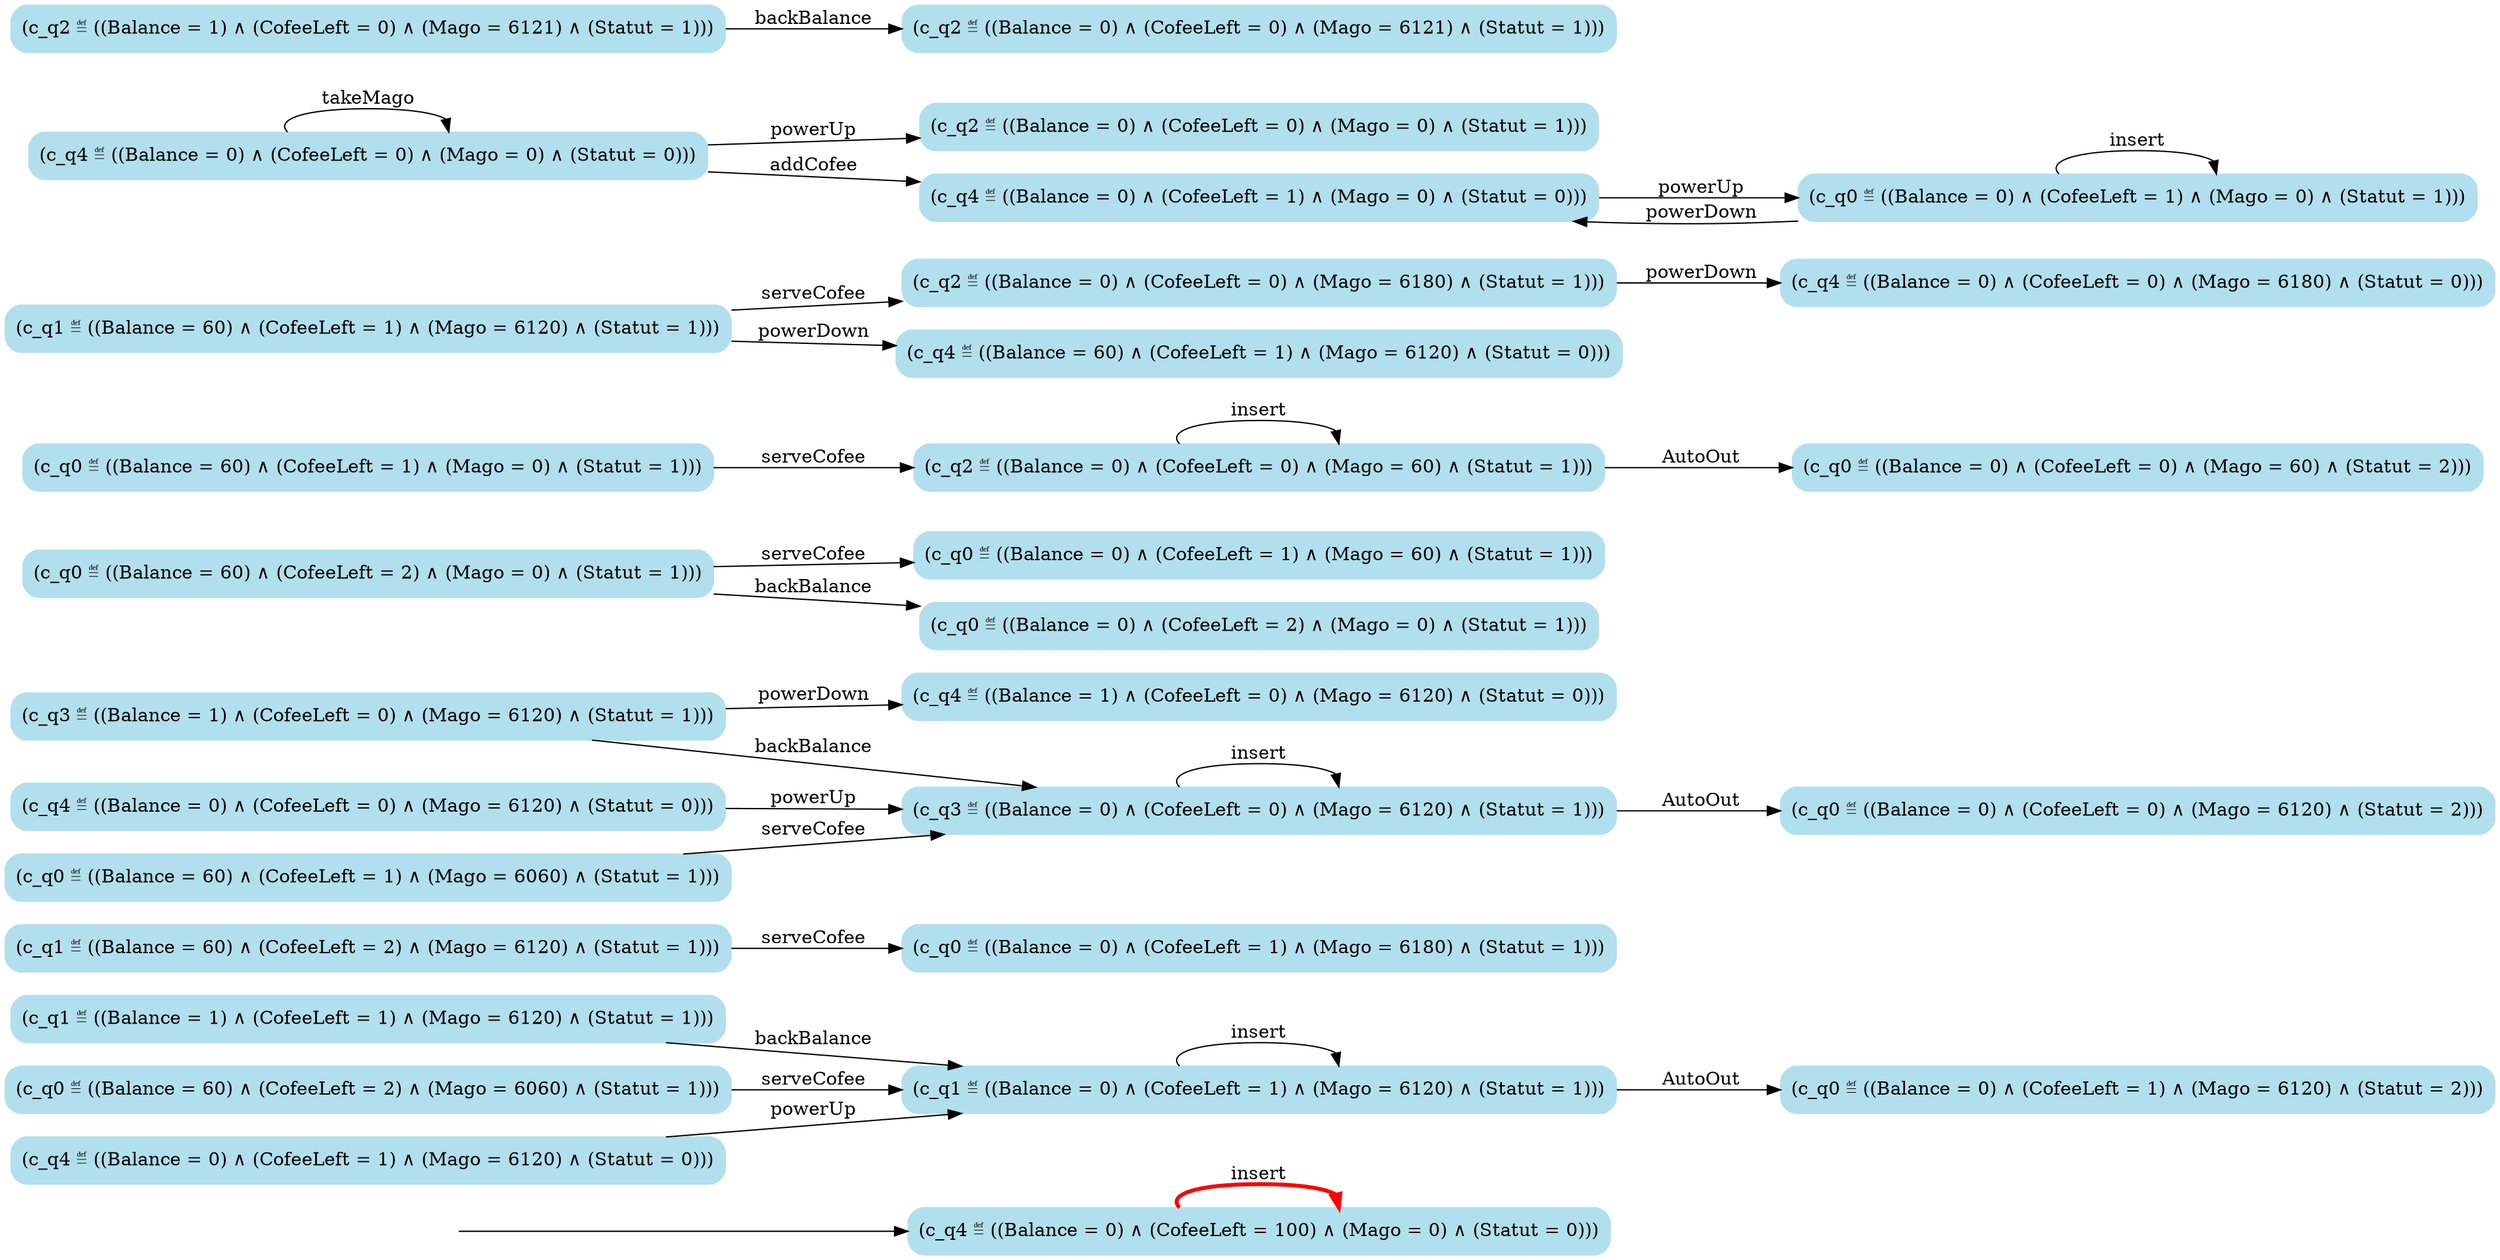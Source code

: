 digraph G {

	rankdir = LR;

	start_c_q4_1[style=invisible];

	node[shape=box, style="rounded, filled", color=lightblue2];

	c_q1_32[label="(c_q1 ≝ ((Balance = 0) ∧ (CofeeLeft = 1) ∧ (Mago = 6120) ∧ (Statut = 1)))"];
	c_q0_35[label="(c_q0 ≝ ((Balance = 0) ∧ (CofeeLeft = 1) ∧ (Mago = 6180) ∧ (Statut = 1)))"];
	c_q3_54[label="(c_q3 ≝ ((Balance = 1) ∧ (CofeeLeft = 0) ∧ (Mago = 6120) ∧ (Statut = 1)))"];
	c_q0_17[label="(c_q0 ≝ ((Balance = 0) ∧ (CofeeLeft = 1) ∧ (Mago = 60) ∧ (Statut = 1)))"];
	c_q4_12[label="(c_q4 ≝ ((Balance = 0) ∧ (CofeeLeft = 0) ∧ (Mago = 6120) ∧ (Statut = 0)))"];
	c_q0_45[label="(c_q0 ≝ ((Balance = 0) ∧ (CofeeLeft = 0) ∧ (Mago = 60) ∧ (Statut = 2)))"];
	c_q4_1[label="(c_q4 ≝ ((Balance = 0) ∧ (CofeeLeft = 100) ∧ (Mago = 0) ∧ (Statut = 0)))"];
	c_q0_24[label="(c_q0 ≝ ((Balance = 60) ∧ (CofeeLeft = 1) ∧ (Mago = 6060) ∧ (Statut = 1)))"];
	c_q1_30[label="(c_q1 ≝ ((Balance = 1) ∧ (CofeeLeft = 1) ∧ (Mago = 6120) ∧ (Statut = 1)))"];
	c_q2_46[label="(c_q2 ≝ ((Balance = 0) ∧ (CofeeLeft = 0) ∧ (Mago = 6180) ∧ (Statut = 1)))"];
	c_q0_18[label="(c_q0 ≝ ((Balance = 60) ∧ (CofeeLeft = 2) ∧ (Mago = 0) ∧ (Statut = 1)))"];
	c_q0_20[label="(c_q0 ≝ ((Balance = 60) ∧ (CofeeLeft = 2) ∧ (Mago = 6060) ∧ (Statut = 1)))"];
	c_q4_55[label="(c_q4 ≝ ((Balance = 1) ∧ (CofeeLeft = 0) ∧ (Mago = 6120) ∧ (Statut = 0)))"];
	c_q1_38[label="(c_q1 ≝ ((Balance = 60) ∧ (CofeeLeft = 1) ∧ (Mago = 6120) ∧ (Statut = 1)))"];
	c_q0_53[label="(c_q0 ≝ ((Balance = 0) ∧ (CofeeLeft = 0) ∧ (Mago = 6120) ∧ (Statut = 2)))"];
	c_q4_10[label="(c_q4 ≝ ((Balance = 0) ∧ (CofeeLeft = 0) ∧ (Mago = 0) ∧ (Statut = 0)))"];
	c_q2_11[label="(c_q2 ≝ ((Balance = 0) ∧ (CofeeLeft = 0) ∧ (Mago = 0) ∧ (Statut = 1)))"];
	c_q1_34[label="(c_q1 ≝ ((Balance = 60) ∧ (CofeeLeft = 2) ∧ (Mago = 6120) ∧ (Statut = 1)))"];
	c_q0_19[label="(c_q0 ≝ ((Balance = 0) ∧ (CofeeLeft = 2) ∧ (Mago = 0) ∧ (Statut = 1)))"];
	c_q0_22[label="(c_q0 ≝ ((Balance = 60) ∧ (CofeeLeft = 1) ∧ (Mago = 0) ∧ (Statut = 1)))"];
	c_q2_44[label="(c_q2 ≝ ((Balance = 0) ∧ (CofeeLeft = 0) ∧ (Mago = 60) ∧ (Statut = 1)))"];
	c_q2_43[label="(c_q2 ≝ ((Balance = 0) ∧ (CofeeLeft = 0) ∧ (Mago = 6121) ∧ (Statut = 1)))"];
	c_q2_42[label="(c_q2 ≝ ((Balance = 1) ∧ (CofeeLeft = 0) ∧ (Mago = 6121) ∧ (Statut = 1)))"];
	c_q0_26[label="(c_q0 ≝ ((Balance = 0) ∧ (CofeeLeft = 1) ∧ (Mago = 0) ∧ (Statut = 1)))"];
	c_q4_8[label="(c_q4 ≝ ((Balance = 0) ∧ (CofeeLeft = 1) ∧ (Mago = 6120) ∧ (Statut = 0)))"];
	c_q4_27[label="(c_q4 ≝ ((Balance = 0) ∧ (CofeeLeft = 1) ∧ (Mago = 0) ∧ (Statut = 0)))"];
	c_q4_39[label="(c_q4 ≝ ((Balance = 60) ∧ (CofeeLeft = 1) ∧ (Mago = 6120) ∧ (Statut = 0)))"];
	c_q4_47[label="(c_q4 ≝ ((Balance = 0) ∧ (CofeeLeft = 0) ∧ (Mago = 6180) ∧ (Statut = 0)))"];
	c_q3_52[label="(c_q3 ≝ ((Balance = 0) ∧ (CofeeLeft = 0) ∧ (Mago = 6120) ∧ (Statut = 1)))"];
	c_q0_33[label="(c_q0 ≝ ((Balance = 0) ∧ (CofeeLeft = 1) ∧ (Mago = 6120) ∧ (Statut = 2)))"];

	start_c_q4_1 -> c_q4_1;
	c_q4_1 -> c_q4_1[label="insert", penwidth=3, color=red];
	c_q4_10 -> c_q4_10[label="takeMago"];
	c_q4_10 -> c_q4_27[label="addCofee"];
	c_q4_27 -> c_q0_26[label="powerUp"];
	c_q4_8 -> c_q1_32[label="powerUp"];
	c_q4_10 -> c_q2_11[label="powerUp"];
	c_q4_12 -> c_q3_52[label="powerUp"];
	c_q0_26 -> c_q0_26[label="insert"];
	c_q0_18 -> c_q0_17[label="serveCofee"];
	c_q0_18 -> c_q0_19[label="backBalance"];
	c_q0_20 -> c_q1_32[label="serveCofee"];
	c_q0_22 -> c_q2_44[label="serveCofee"];
	c_q0_24 -> c_q3_52[label="serveCofee"];
	c_q0_26 -> c_q4_27[label="powerDown"];
	c_q1_32 -> c_q1_32[label="insert"];
	c_q1_30 -> c_q1_32[label="backBalance"];
	c_q1_32 -> c_q0_33[label="AutoOut"];
	c_q1_34 -> c_q0_35[label="serveCofee"];
	c_q1_38 -> c_q2_46[label="serveCofee"];
	c_q1_38 -> c_q4_39[label="powerDown"];
	c_q2_44 -> c_q2_44[label="insert"];
	c_q2_42 -> c_q2_43[label="backBalance"];
	c_q2_44 -> c_q0_45[label="AutoOut"];
	c_q2_46 -> c_q4_47[label="powerDown"];
	c_q3_52 -> c_q3_52[label="insert"];
	c_q3_54 -> c_q3_52[label="backBalance"];
	c_q3_52 -> c_q0_53[label="AutoOut"];
	c_q3_54 -> c_q4_55[label="powerDown"];

}